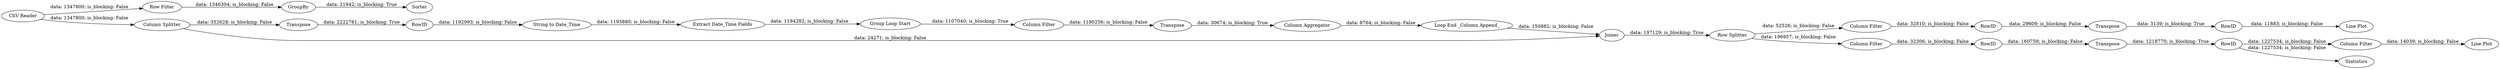 digraph {
	"5250347731836075675_54" [label="Column Filter"]
	"5250347731836075675_46" [label="Column Filter"]
	"5250347731836075675_50" [label="Row Filter"]
	"5250347731836075675_25" [label=Transpose]
	"5250347731836075675_33" [label="Line Plot"]
	"5250347731836075675_51" [label=Sorter]
	"5250347731836075675_29" [label="Loop End _Column Append_"]
	"5250347731836075675_43" [label=Statistics]
	"5250347731836075675_40" [label=Transpose]
	"5250347731836075675_28" [label="Column Aggregator"]
	"5250347731836075675_60" [label=RowID]
	"5250347731836075675_16" [label="Column Splitter"]
	"5250347731836075675_1" [label="CSV Reader"]
	"5250347731836075675_61" [label=Transpose]
	"5250347731836075675_41" [label=RowID]
	"5250347731836075675_26" [label="Column Filter"]
	"5250347731836075675_22" [label="String to Date_Time"]
	"5250347731836075675_59" [label=RowID]
	"5250347731836075675_21" [label=RowID]
	"5250347731836075675_42" [label=RowID]
	"5250347731836075675_53" [label="Row Splitter"]
	"5250347731836075675_17" [label=Transpose]
	"5250347731836075675_24" [label="Group Loop Start"]
	"5250347731836075675_49" [label=GroupBy]
	"5250347731836075675_23" [label="Extract Date_Time Fields"]
	"5250347731836075675_58" [label="Line Plot"]
	"5250347731836075675_30" [label=Joiner]
	"5250347731836075675_38" [label="Column Filter"]
	"5250347731836075675_25" -> "5250347731836075675_28" [label="data: 30674; is_blocking: True"]
	"5250347731836075675_42" -> "5250347731836075675_43" [label="data: 1227534; is_blocking: False"]
	"5250347731836075675_53" -> "5250347731836075675_54" [label="data: 52526; is_blocking: False"]
	"5250347731836075675_28" -> "5250347731836075675_29" [label="data: 8764; is_blocking: False"]
	"5250347731836075675_50" -> "5250347731836075675_49" [label="data: 1346304; is_blocking: False"]
	"5250347731836075675_49" -> "5250347731836075675_51" [label="data: 21942; is_blocking: True"]
	"5250347731836075675_16" -> "5250347731836075675_17" [label="data: 352628; is_blocking: False"]
	"5250347731836075675_61" -> "5250347731836075675_59" [label="data: 3139; is_blocking: True"]
	"5250347731836075675_23" -> "5250347731836075675_24" [label="data: 1194282; is_blocking: False"]
	"5250347731836075675_59" -> "5250347731836075675_58" [label="data: 11883; is_blocking: False"]
	"5250347731836075675_22" -> "5250347731836075675_23" [label="data: 1193880; is_blocking: False"]
	"5250347731836075675_46" -> "5250347731836075675_33" [label="data: 14039; is_blocking: False"]
	"5250347731836075675_17" -> "5250347731836075675_21" [label="data: 2222761; is_blocking: True"]
	"5250347731836075675_40" -> "5250347731836075675_42" [label="data: 1218770; is_blocking: True"]
	"5250347731836075675_38" -> "5250347731836075675_41" [label="data: 32306; is_blocking: False"]
	"5250347731836075675_60" -> "5250347731836075675_61" [label="data: 29609; is_blocking: False"]
	"5250347731836075675_21" -> "5250347731836075675_22" [label="data: 1192993; is_blocking: False"]
	"5250347731836075675_41" -> "5250347731836075675_40" [label="data: 160759; is_blocking: False"]
	"5250347731836075675_53" -> "5250347731836075675_38" [label="data: 196957; is_blocking: False"]
	"5250347731836075675_26" -> "5250347731836075675_25" [label="data: 1190256; is_blocking: False"]
	"5250347731836075675_54" -> "5250347731836075675_60" [label="data: 32810; is_blocking: False"]
	"5250347731836075675_42" -> "5250347731836075675_46" [label="data: 1227534; is_blocking: False"]
	"5250347731836075675_16" -> "5250347731836075675_30" [label="data: 24271; is_blocking: False"]
	"5250347731836075675_1" -> "5250347731836075675_16" [label="data: 1347800; is_blocking: False"]
	"5250347731836075675_24" -> "5250347731836075675_26" [label="data: 1107040; is_blocking: True"]
	"5250347731836075675_29" -> "5250347731836075675_30" [label="data: 150882; is_blocking: False"]
	"5250347731836075675_1" -> "5250347731836075675_50" [label="data: 1347800; is_blocking: False"]
	"5250347731836075675_30" -> "5250347731836075675_53" [label="data: 197129; is_blocking: True"]
	rankdir=LR
}
